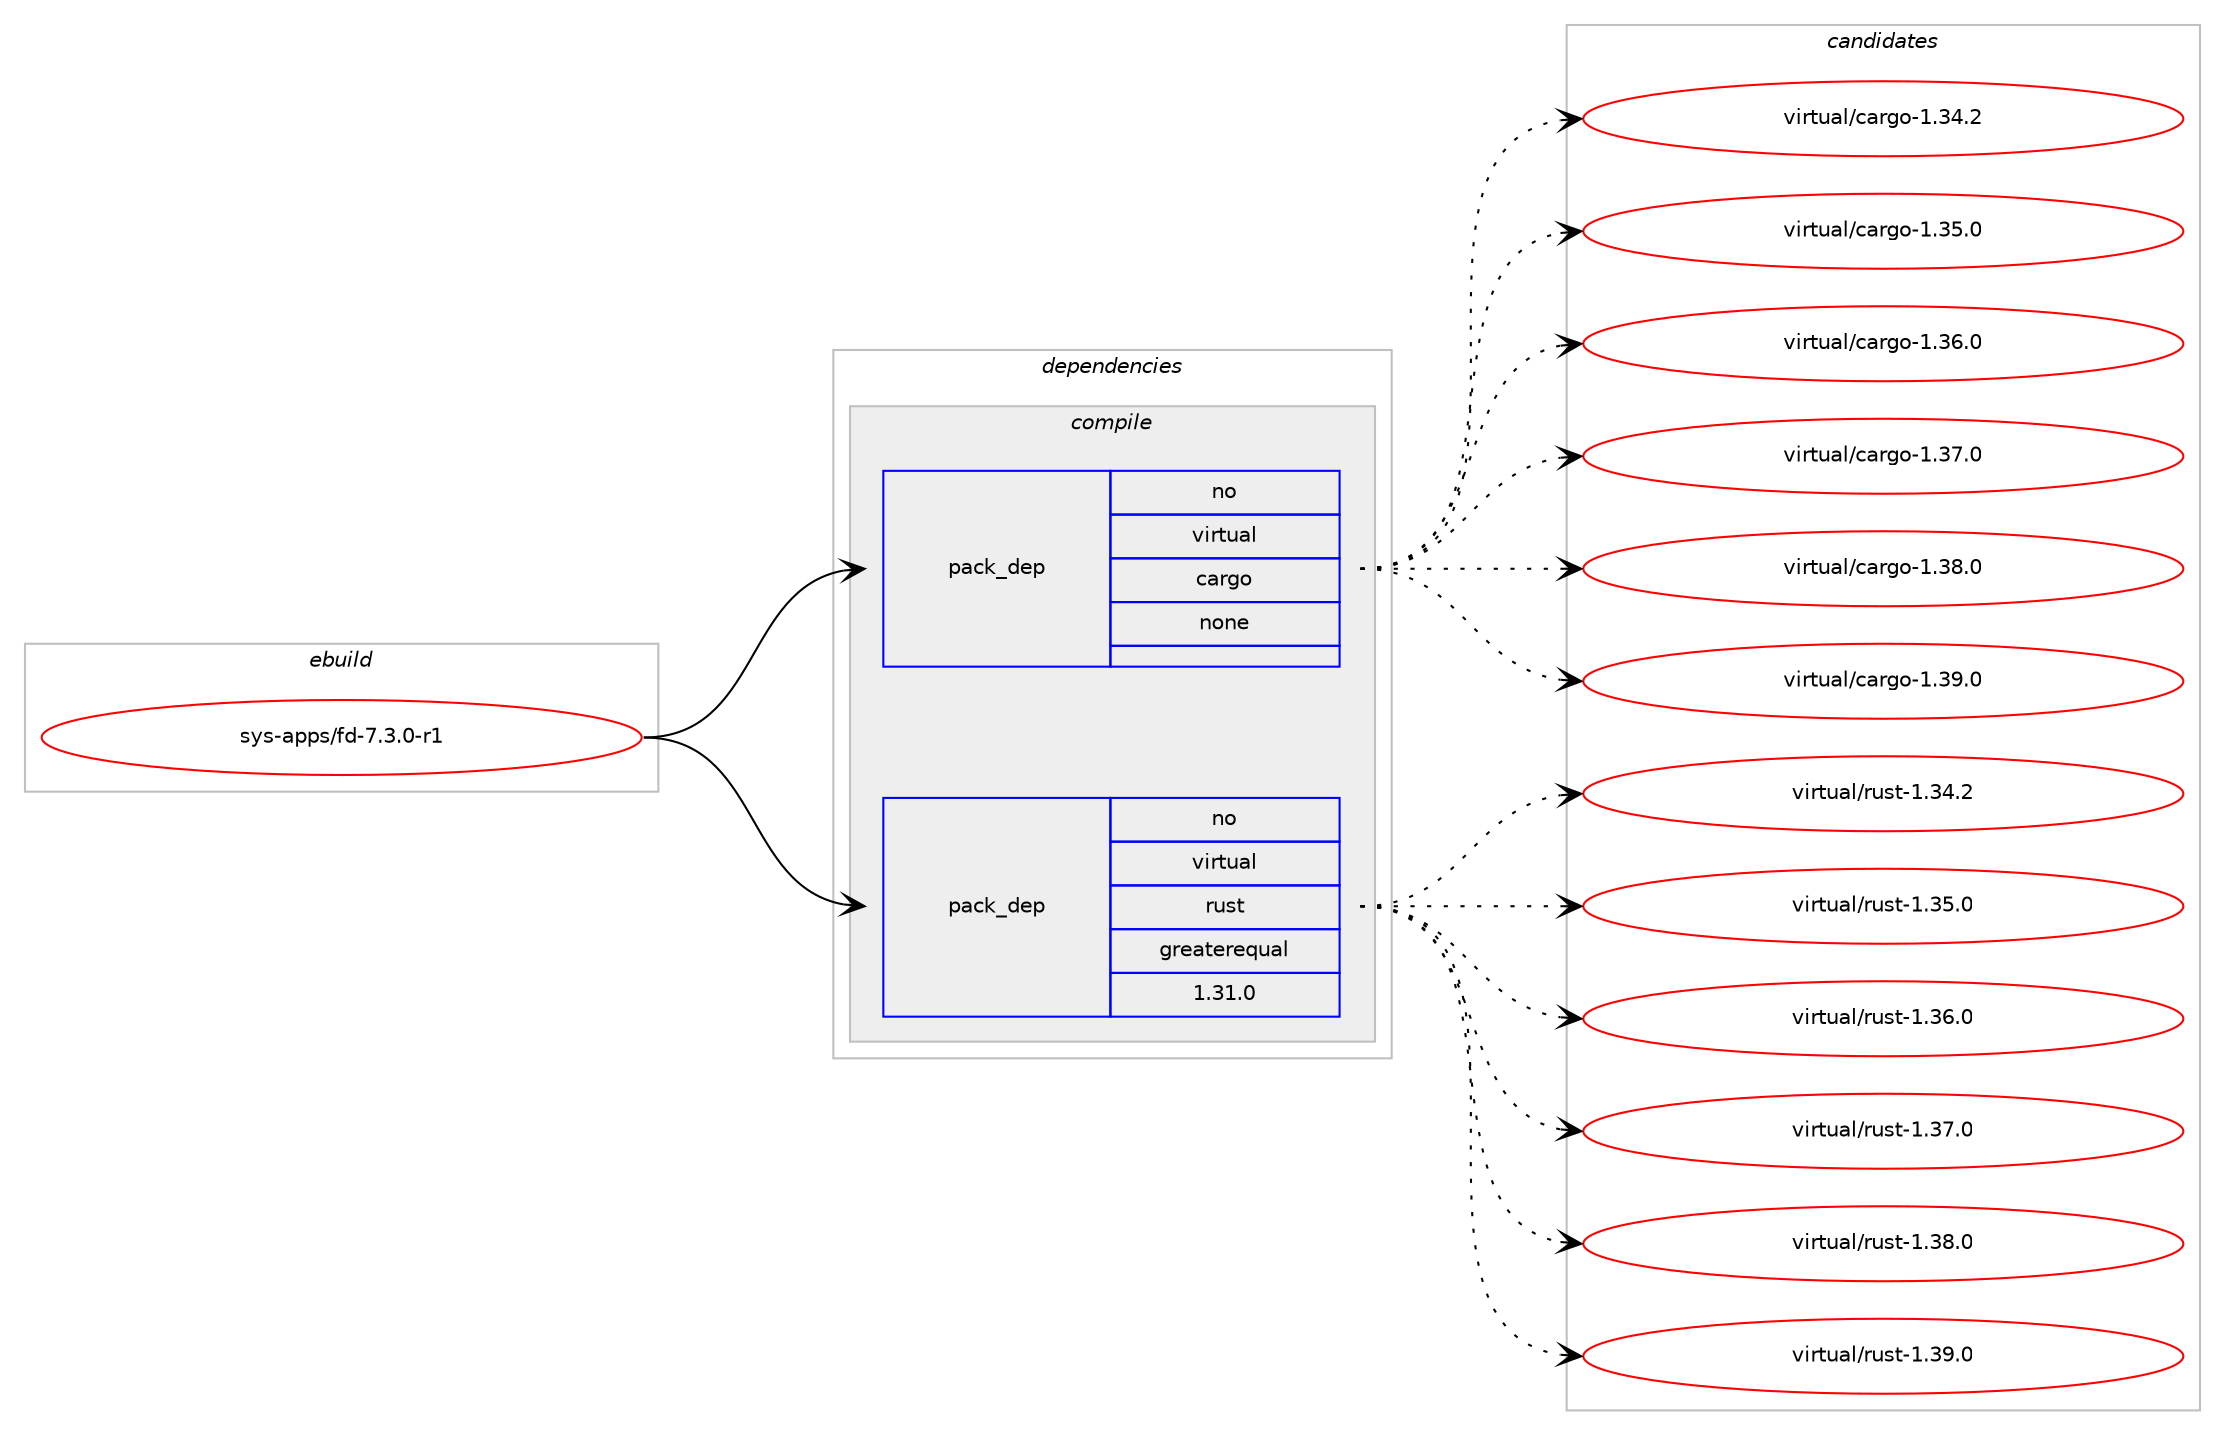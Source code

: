 digraph prolog {

# *************
# Graph options
# *************

newrank=true;
concentrate=true;
compound=true;
graph [rankdir=LR,fontname=Helvetica,fontsize=10,ranksep=1.5];#, ranksep=2.5, nodesep=0.2];
edge  [arrowhead=vee];
node  [fontname=Helvetica,fontsize=10];

# **********
# The ebuild
# **********

subgraph cluster_leftcol {
color=gray;
rank=same;
label=<<i>ebuild</i>>;
id [label="sys-apps/fd-7.3.0-r1", color=red, width=4, href="../sys-apps/fd-7.3.0-r1.svg"];
}

# ****************
# The dependencies
# ****************

subgraph cluster_midcol {
color=gray;
label=<<i>dependencies</i>>;
subgraph cluster_compile {
fillcolor="#eeeeee";
style=filled;
label=<<i>compile</i>>;
subgraph pack648634 {
dependency874424 [label=<<TABLE BORDER="0" CELLBORDER="1" CELLSPACING="0" CELLPADDING="4" WIDTH="220"><TR><TD ROWSPAN="6" CELLPADDING="30">pack_dep</TD></TR><TR><TD WIDTH="110">no</TD></TR><TR><TD>virtual</TD></TR><TR><TD>cargo</TD></TR><TR><TD>none</TD></TR><TR><TD></TD></TR></TABLE>>, shape=none, color=blue];
}
id:e -> dependency874424:w [weight=20,style="solid",arrowhead="vee"];
subgraph pack648635 {
dependency874425 [label=<<TABLE BORDER="0" CELLBORDER="1" CELLSPACING="0" CELLPADDING="4" WIDTH="220"><TR><TD ROWSPAN="6" CELLPADDING="30">pack_dep</TD></TR><TR><TD WIDTH="110">no</TD></TR><TR><TD>virtual</TD></TR><TR><TD>rust</TD></TR><TR><TD>greaterequal</TD></TR><TR><TD>1.31.0</TD></TR></TABLE>>, shape=none, color=blue];
}
id:e -> dependency874425:w [weight=20,style="solid",arrowhead="vee"];
}
subgraph cluster_compileandrun {
fillcolor="#eeeeee";
style=filled;
label=<<i>compile and run</i>>;
}
subgraph cluster_run {
fillcolor="#eeeeee";
style=filled;
label=<<i>run</i>>;
}
}

# **************
# The candidates
# **************

subgraph cluster_choices {
rank=same;
color=gray;
label=<<i>candidates</i>>;

subgraph choice648634 {
color=black;
nodesep=1;
choice1181051141161179710847999711410311145494651524650 [label="virtual/cargo-1.34.2", color=red, width=4,href="../virtual/cargo-1.34.2.svg"];
choice1181051141161179710847999711410311145494651534648 [label="virtual/cargo-1.35.0", color=red, width=4,href="../virtual/cargo-1.35.0.svg"];
choice1181051141161179710847999711410311145494651544648 [label="virtual/cargo-1.36.0", color=red, width=4,href="../virtual/cargo-1.36.0.svg"];
choice1181051141161179710847999711410311145494651554648 [label="virtual/cargo-1.37.0", color=red, width=4,href="../virtual/cargo-1.37.0.svg"];
choice1181051141161179710847999711410311145494651564648 [label="virtual/cargo-1.38.0", color=red, width=4,href="../virtual/cargo-1.38.0.svg"];
choice1181051141161179710847999711410311145494651574648 [label="virtual/cargo-1.39.0", color=red, width=4,href="../virtual/cargo-1.39.0.svg"];
dependency874424:e -> choice1181051141161179710847999711410311145494651524650:w [style=dotted,weight="100"];
dependency874424:e -> choice1181051141161179710847999711410311145494651534648:w [style=dotted,weight="100"];
dependency874424:e -> choice1181051141161179710847999711410311145494651544648:w [style=dotted,weight="100"];
dependency874424:e -> choice1181051141161179710847999711410311145494651554648:w [style=dotted,weight="100"];
dependency874424:e -> choice1181051141161179710847999711410311145494651564648:w [style=dotted,weight="100"];
dependency874424:e -> choice1181051141161179710847999711410311145494651574648:w [style=dotted,weight="100"];
}
subgraph choice648635 {
color=black;
nodesep=1;
choice118105114116117971084711411711511645494651524650 [label="virtual/rust-1.34.2", color=red, width=4,href="../virtual/rust-1.34.2.svg"];
choice118105114116117971084711411711511645494651534648 [label="virtual/rust-1.35.0", color=red, width=4,href="../virtual/rust-1.35.0.svg"];
choice118105114116117971084711411711511645494651544648 [label="virtual/rust-1.36.0", color=red, width=4,href="../virtual/rust-1.36.0.svg"];
choice118105114116117971084711411711511645494651554648 [label="virtual/rust-1.37.0", color=red, width=4,href="../virtual/rust-1.37.0.svg"];
choice118105114116117971084711411711511645494651564648 [label="virtual/rust-1.38.0", color=red, width=4,href="../virtual/rust-1.38.0.svg"];
choice118105114116117971084711411711511645494651574648 [label="virtual/rust-1.39.0", color=red, width=4,href="../virtual/rust-1.39.0.svg"];
dependency874425:e -> choice118105114116117971084711411711511645494651524650:w [style=dotted,weight="100"];
dependency874425:e -> choice118105114116117971084711411711511645494651534648:w [style=dotted,weight="100"];
dependency874425:e -> choice118105114116117971084711411711511645494651544648:w [style=dotted,weight="100"];
dependency874425:e -> choice118105114116117971084711411711511645494651554648:w [style=dotted,weight="100"];
dependency874425:e -> choice118105114116117971084711411711511645494651564648:w [style=dotted,weight="100"];
dependency874425:e -> choice118105114116117971084711411711511645494651574648:w [style=dotted,weight="100"];
}
}

}
